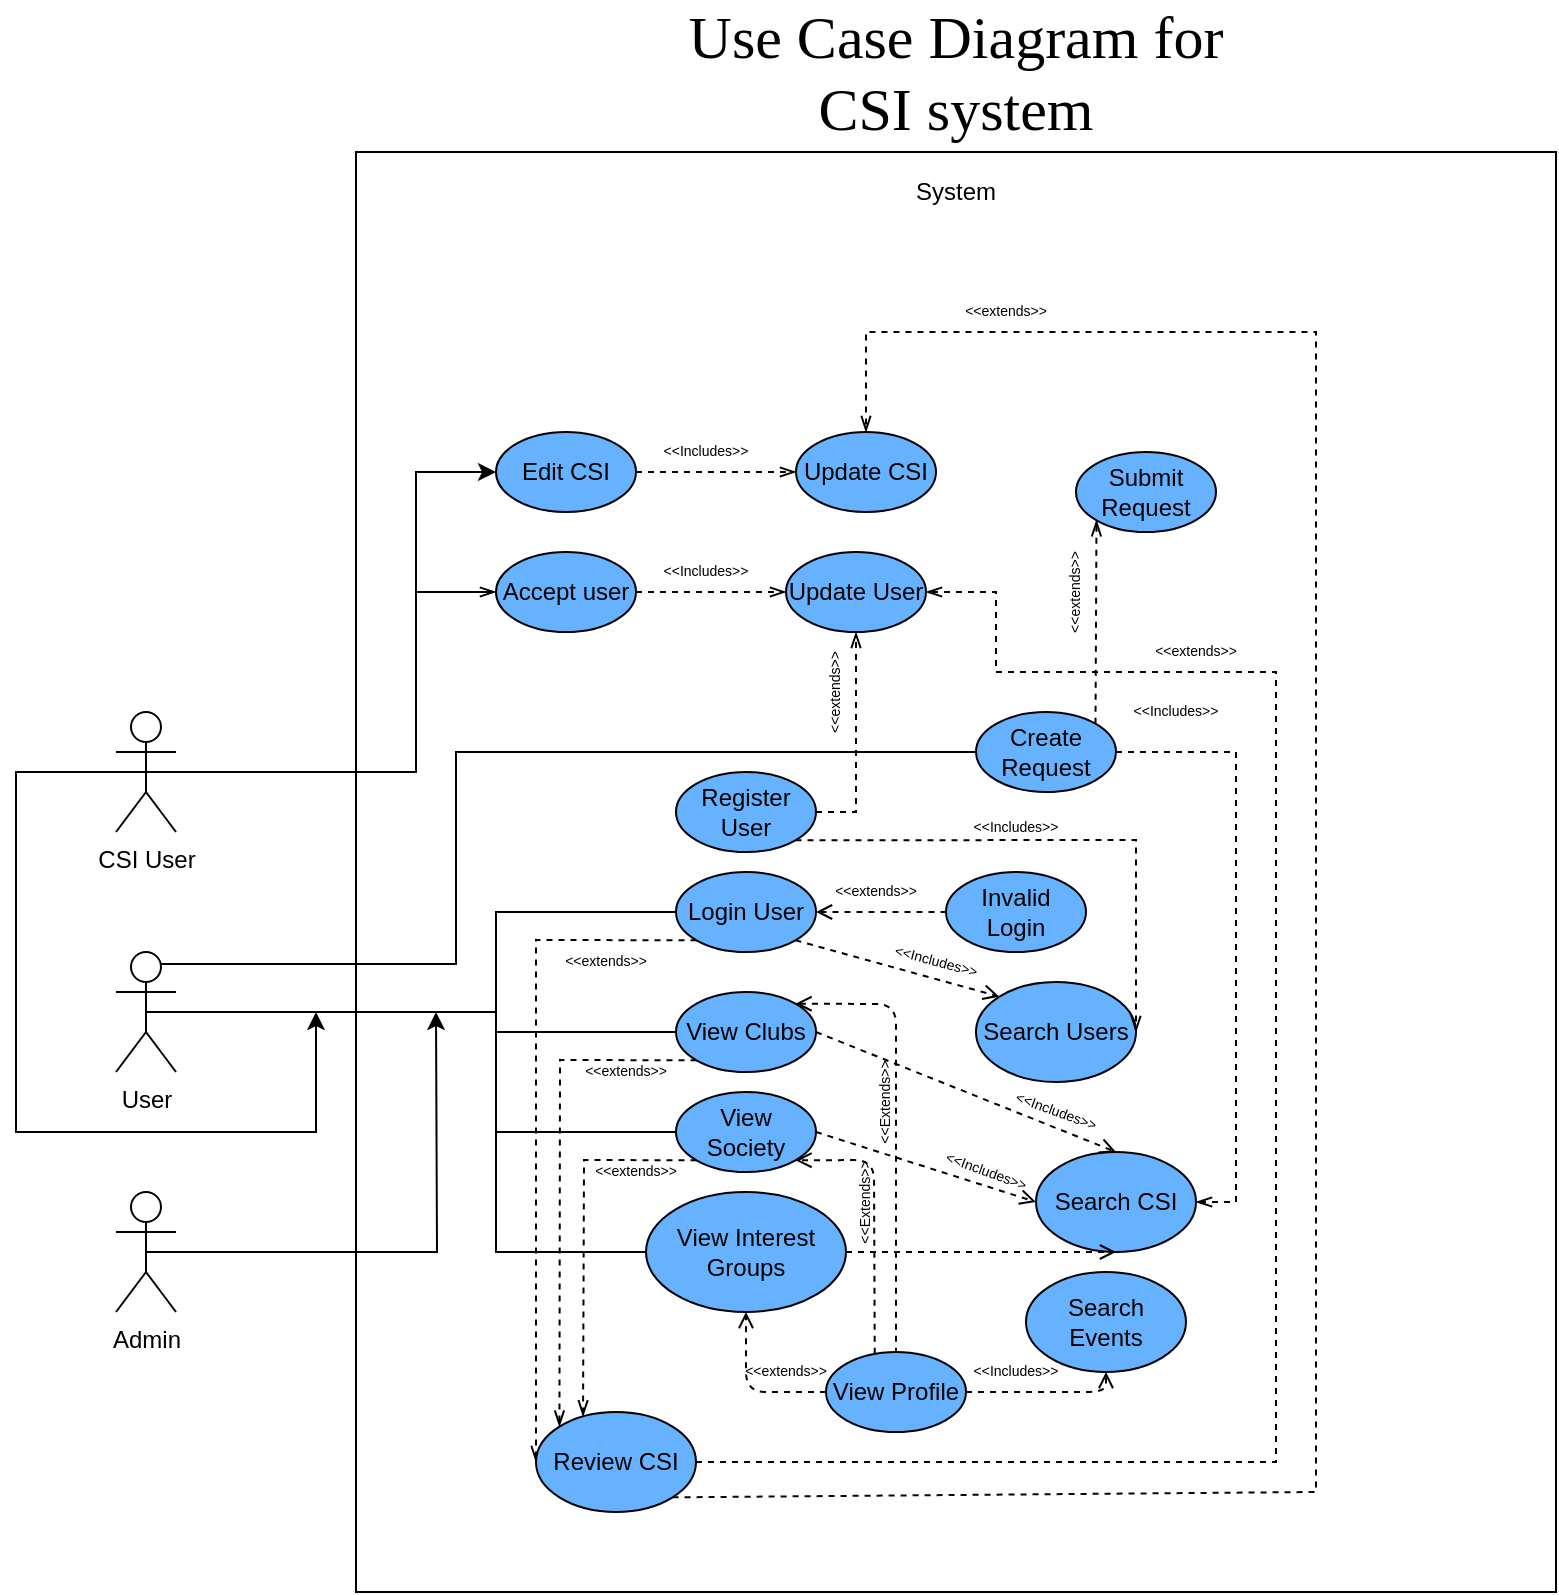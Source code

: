 <mxfile version="13.1.1" type="github">
  <diagram id="K0m3Yvn-BNH7TDLMjK33" name="Page-1">
    <mxGraphModel dx="1831" dy="1592" grid="1" gridSize="10" guides="1" tooltips="1" connect="1" arrows="1" fold="1" page="1" pageScale="1" pageWidth="850" pageHeight="1100" math="0" shadow="0">
      <root>
        <mxCell id="0" />
        <mxCell id="1" parent="0" />
        <mxCell id="szR2yDTY2ZWLf-qTvKoL-5" value="" style="rounded=0;whiteSpace=wrap;html=1;fillColor=#FFFFFF;" parent="1" vertex="1">
          <mxGeometry x="130" y="-200" width="600" height="720" as="geometry" />
        </mxCell>
        <mxCell id="CI1X7om16eXyi5wUVuE_-8" style="edgeStyle=orthogonalEdgeStyle;rounded=0;orthogonalLoop=1;jettySize=auto;html=1;exitX=0.75;exitY=0.1;exitDx=0;exitDy=0;exitPerimeter=0;entryX=0;entryY=0.5;entryDx=0;entryDy=0;endArrow=none;endFill=0;fontFamily=Times New Roman;fontSize=30;" edge="1" parent="1" source="szR2yDTY2ZWLf-qTvKoL-1" target="CI1X7om16eXyi5wUVuE_-6">
          <mxGeometry relative="1" as="geometry">
            <Array as="points">
              <mxPoint x="180" y="206" />
              <mxPoint x="180" y="100" />
            </Array>
          </mxGeometry>
        </mxCell>
        <mxCell id="szR2yDTY2ZWLf-qTvKoL-1" value="User" style="shape=umlActor;verticalLabelPosition=bottom;labelBackgroundColor=#ffffff;verticalAlign=top;html=1;outlineConnect=0;" parent="1" vertex="1">
          <mxGeometry x="10" y="200" width="30" height="60" as="geometry" />
        </mxCell>
        <mxCell id="szR2yDTY2ZWLf-qTvKoL-6" value="System" style="text;html=1;strokeColor=none;fillColor=none;align=center;verticalAlign=middle;whiteSpace=wrap;rounded=0;" parent="1" vertex="1">
          <mxGeometry x="410" y="-190" width="40" height="20" as="geometry" />
        </mxCell>
        <mxCell id="CI1X7om16eXyi5wUVuE_-42" style="edgeStyle=none;rounded=0;orthogonalLoop=1;jettySize=auto;html=1;exitX=0;exitY=1;exitDx=0;exitDy=0;entryX=0;entryY=0.5;entryDx=0;entryDy=0;dashed=1;endArrow=openThin;endFill=0;fontFamily=Times New Roman;fontSize=30;" edge="1" parent="1" source="szR2yDTY2ZWLf-qTvKoL-7" target="CI1X7om16eXyi5wUVuE_-35">
          <mxGeometry relative="1" as="geometry">
            <Array as="points">
              <mxPoint x="220" y="194" />
            </Array>
          </mxGeometry>
        </mxCell>
        <mxCell id="szR2yDTY2ZWLf-qTvKoL-7" value="Login User" style="ellipse;whiteSpace=wrap;html=1;fillColor=#66B2FF;" parent="1" vertex="1">
          <mxGeometry x="290" y="160" width="70" height="40" as="geometry" />
        </mxCell>
        <mxCell id="szR2yDTY2ZWLf-qTvKoL-8" value="" style="endArrow=none;html=1;exitX=0.5;exitY=0.5;exitDx=0;exitDy=0;exitPerimeter=0;entryX=0;entryY=0.5;entryDx=0;entryDy=0;rounded=0;" parent="1" source="szR2yDTY2ZWLf-qTvKoL-1" target="szR2yDTY2ZWLf-qTvKoL-7" edge="1">
          <mxGeometry width="50" height="50" relative="1" as="geometry">
            <mxPoint x="180" y="280" as="sourcePoint" />
            <mxPoint x="230" y="230" as="targetPoint" />
            <Array as="points">
              <mxPoint x="200" y="230" />
              <mxPoint x="200" y="180" />
            </Array>
          </mxGeometry>
        </mxCell>
        <mxCell id="szR2yDTY2ZWLf-qTvKoL-9" value="Invalid&lt;br&gt;Login" style="ellipse;whiteSpace=wrap;html=1;fillColor=#66B2FF;" parent="1" vertex="1">
          <mxGeometry x="425" y="160" width="70" height="40" as="geometry" />
        </mxCell>
        <mxCell id="szR2yDTY2ZWLf-qTvKoL-10" value="" style="endArrow=none;dashed=1;html=1;exitX=1;exitY=0.5;exitDx=0;exitDy=0;entryX=0;entryY=0.5;entryDx=0;entryDy=0;startArrow=open;startFill=0;" parent="1" source="szR2yDTY2ZWLf-qTvKoL-7" target="szR2yDTY2ZWLf-qTvKoL-9" edge="1">
          <mxGeometry width="50" height="50" relative="1" as="geometry">
            <mxPoint x="400" y="420" as="sourcePoint" />
            <mxPoint x="450" y="370" as="targetPoint" />
          </mxGeometry>
        </mxCell>
        <mxCell id="szR2yDTY2ZWLf-qTvKoL-11" value="&amp;lt;&amp;lt;extends&amp;gt;&amp;gt;" style="text;html=1;strokeColor=none;fillColor=none;align=center;verticalAlign=middle;whiteSpace=wrap;rounded=0;fontSize=7;" parent="1" vertex="1">
          <mxGeometry x="370" y="160" width="40" height="20" as="geometry" />
        </mxCell>
        <mxCell id="CI1X7om16eXyi5wUVuE_-44" style="edgeStyle=none;rounded=0;orthogonalLoop=1;jettySize=auto;html=1;exitX=0;exitY=1;exitDx=0;exitDy=0;entryX=0;entryY=0;entryDx=0;entryDy=0;dashed=1;endArrow=openThin;endFill=0;fontFamily=Times New Roman;fontSize=30;" edge="1" parent="1" source="szR2yDTY2ZWLf-qTvKoL-12" target="CI1X7om16eXyi5wUVuE_-35">
          <mxGeometry relative="1" as="geometry">
            <Array as="points">
              <mxPoint x="232" y="254" />
            </Array>
          </mxGeometry>
        </mxCell>
        <mxCell id="szR2yDTY2ZWLf-qTvKoL-12" value="View Clubs" style="ellipse;whiteSpace=wrap;html=1;fillColor=#66B2FF;" parent="1" vertex="1">
          <mxGeometry x="290" y="220" width="70" height="40" as="geometry" />
        </mxCell>
        <mxCell id="CI1X7om16eXyi5wUVuE_-47" style="edgeStyle=none;rounded=0;orthogonalLoop=1;jettySize=auto;html=1;exitX=0;exitY=1;exitDx=0;exitDy=0;entryX=0.294;entryY=0.043;entryDx=0;entryDy=0;entryPerimeter=0;dashed=1;endArrow=openThin;endFill=0;fontFamily=Times New Roman;fontSize=30;" edge="1" parent="1" source="szR2yDTY2ZWLf-qTvKoL-13" target="CI1X7om16eXyi5wUVuE_-35">
          <mxGeometry relative="1" as="geometry">
            <Array as="points">
              <mxPoint x="244" y="304" />
            </Array>
          </mxGeometry>
        </mxCell>
        <mxCell id="szR2yDTY2ZWLf-qTvKoL-13" value="View Society" style="ellipse;whiteSpace=wrap;html=1;fillColor=#66B2FF;" parent="1" vertex="1">
          <mxGeometry x="290" y="270" width="70" height="40" as="geometry" />
        </mxCell>
        <mxCell id="szR2yDTY2ZWLf-qTvKoL-14" value="View Interest Groups" style="ellipse;whiteSpace=wrap;html=1;fillColor=#66B2FF;" parent="1" vertex="1">
          <mxGeometry x="275" y="320" width="100" height="60" as="geometry" />
        </mxCell>
        <mxCell id="szR2yDTY2ZWLf-qTvKoL-15" value="" style="endArrow=none;html=1;fontSize=10;entryX=0;entryY=0.5;entryDx=0;entryDy=0;rounded=0;" parent="1" target="szR2yDTY2ZWLf-qTvKoL-14" edge="1">
          <mxGeometry width="50" height="50" relative="1" as="geometry">
            <mxPoint x="200" y="230" as="sourcePoint" />
            <mxPoint x="450" y="370" as="targetPoint" />
            <Array as="points">
              <mxPoint x="200" y="350" />
            </Array>
          </mxGeometry>
        </mxCell>
        <mxCell id="szR2yDTY2ZWLf-qTvKoL-16" value="" style="endArrow=none;html=1;fontSize=10;exitX=0;exitY=0.5;exitDx=0;exitDy=0;" parent="1" source="szR2yDTY2ZWLf-qTvKoL-13" edge="1">
          <mxGeometry width="50" height="50" relative="1" as="geometry">
            <mxPoint x="400" y="420" as="sourcePoint" />
            <mxPoint x="200" y="290" as="targetPoint" />
          </mxGeometry>
        </mxCell>
        <mxCell id="szR2yDTY2ZWLf-qTvKoL-17" value="" style="endArrow=none;html=1;fontSize=10;exitX=0;exitY=0.5;exitDx=0;exitDy=0;" parent="1" source="szR2yDTY2ZWLf-qTvKoL-12" edge="1">
          <mxGeometry width="50" height="50" relative="1" as="geometry">
            <mxPoint x="400" y="420" as="sourcePoint" />
            <mxPoint x="200" y="240" as="targetPoint" />
          </mxGeometry>
        </mxCell>
        <mxCell id="szR2yDTY2ZWLf-qTvKoL-18" value="&lt;font style=&quot;font-size: 12px&quot;&gt;&lt;font style=&quot;font-size: 12px&quot;&gt;S&lt;/font&gt;earch Users&lt;/font&gt;" style="ellipse;whiteSpace=wrap;html=1;fillColor=#66B2FF;fontSize=10;" parent="1" vertex="1">
          <mxGeometry x="440" y="215" width="80" height="50" as="geometry" />
        </mxCell>
        <mxCell id="szR2yDTY2ZWLf-qTvKoL-19" value="" style="endArrow=open;html=1;fontSize=10;exitX=1;exitY=1;exitDx=0;exitDy=0;entryX=0;entryY=0;entryDx=0;entryDy=0;dashed=1;endFill=0;" parent="1" source="szR2yDTY2ZWLf-qTvKoL-7" target="szR2yDTY2ZWLf-qTvKoL-18" edge="1">
          <mxGeometry width="50" height="50" relative="1" as="geometry">
            <mxPoint x="400" y="420" as="sourcePoint" />
            <mxPoint x="450" y="370" as="targetPoint" />
          </mxGeometry>
        </mxCell>
        <mxCell id="szR2yDTY2ZWLf-qTvKoL-20" value="&amp;lt;&amp;lt;Includes&amp;gt;&amp;gt;" style="text;html=1;strokeColor=none;fillColor=none;align=center;verticalAlign=middle;whiteSpace=wrap;rounded=0;fontSize=7;rotation=15;" parent="1" vertex="1">
          <mxGeometry x="400" y="195" width="40" height="20" as="geometry" />
        </mxCell>
        <mxCell id="szR2yDTY2ZWLf-qTvKoL-21" value="&lt;font style=&quot;font-size: 12px&quot;&gt;&lt;font style=&quot;font-size: 12px&quot;&gt;S&lt;/font&gt;earch CSI&lt;/font&gt;" style="ellipse;whiteSpace=wrap;html=1;fillColor=#66B2FF;fontSize=10;" parent="1" vertex="1">
          <mxGeometry x="470" y="300" width="80" height="50" as="geometry" />
        </mxCell>
        <mxCell id="szR2yDTY2ZWLf-qTvKoL-22" value="" style="endArrow=open;dashed=1;html=1;fontSize=10;exitX=1;exitY=0.5;exitDx=0;exitDy=0;entryX=0.5;entryY=0;entryDx=0;entryDy=0;endFill=0;" parent="1" source="szR2yDTY2ZWLf-qTvKoL-12" target="szR2yDTY2ZWLf-qTvKoL-21" edge="1">
          <mxGeometry width="50" height="50" relative="1" as="geometry">
            <mxPoint x="330" y="310" as="sourcePoint" />
            <mxPoint x="380" y="260" as="targetPoint" />
          </mxGeometry>
        </mxCell>
        <mxCell id="szR2yDTY2ZWLf-qTvKoL-23" value="&amp;lt;&amp;lt;Includes&amp;gt;&amp;gt;" style="text;html=1;strokeColor=none;fillColor=none;align=center;verticalAlign=middle;whiteSpace=wrap;rounded=0;fontSize=7;rotation=20;" parent="1" vertex="1">
          <mxGeometry x="460" y="270" width="40" height="20" as="geometry" />
        </mxCell>
        <mxCell id="szR2yDTY2ZWLf-qTvKoL-24" value="" style="endArrow=open;dashed=1;html=1;fontSize=10;exitX=1;exitY=0.5;exitDx=0;exitDy=0;entryX=0;entryY=0.5;entryDx=0;entryDy=0;endFill=0;" parent="1" source="szR2yDTY2ZWLf-qTvKoL-13" target="szR2yDTY2ZWLf-qTvKoL-21" edge="1">
          <mxGeometry width="50" height="50" relative="1" as="geometry">
            <mxPoint x="330" y="310" as="sourcePoint" />
            <mxPoint x="380" y="260" as="targetPoint" />
          </mxGeometry>
        </mxCell>
        <mxCell id="szR2yDTY2ZWLf-qTvKoL-25" value="&amp;lt;&amp;lt;Includes&amp;gt;&amp;gt;" style="text;html=1;strokeColor=none;fillColor=none;align=center;verticalAlign=middle;whiteSpace=wrap;rounded=0;fontSize=7;rotation=20;" parent="1" vertex="1">
          <mxGeometry x="425" y="300" width="40" height="20" as="geometry" />
        </mxCell>
        <mxCell id="szR2yDTY2ZWLf-qTvKoL-26" value="" style="endArrow=open;dashed=1;html=1;fontSize=9;exitX=1;exitY=0.5;exitDx=0;exitDy=0;entryX=0.5;entryY=1;entryDx=0;entryDy=0;endFill=0;" parent="1" source="szR2yDTY2ZWLf-qTvKoL-14" target="szR2yDTY2ZWLf-qTvKoL-21" edge="1">
          <mxGeometry width="50" height="50" relative="1" as="geometry">
            <mxPoint x="510" y="430" as="sourcePoint" />
            <mxPoint x="560" y="380" as="targetPoint" />
          </mxGeometry>
        </mxCell>
        <mxCell id="szR2yDTY2ZWLf-qTvKoL-28" value="View Profile" style="ellipse;whiteSpace=wrap;html=1;fillColor=#66B2FF;" parent="1" vertex="1">
          <mxGeometry x="365" y="400" width="70" height="40" as="geometry" />
        </mxCell>
        <mxCell id="szR2yDTY2ZWLf-qTvKoL-29" value="" style="endArrow=none;dashed=1;html=1;fontSize=9;exitX=1;exitY=0;exitDx=0;exitDy=0;startArrow=open;startFill=0;" parent="1" source="szR2yDTY2ZWLf-qTvKoL-12" edge="1">
          <mxGeometry width="50" height="50" relative="1" as="geometry">
            <mxPoint x="450" y="420" as="sourcePoint" />
            <mxPoint x="400" y="400" as="targetPoint" />
            <Array as="points">
              <mxPoint x="400" y="226" />
            </Array>
          </mxGeometry>
        </mxCell>
        <mxCell id="szR2yDTY2ZWLf-qTvKoL-30" value="&amp;lt;&amp;lt;Extends&amp;gt;&amp;gt;" style="text;html=1;strokeColor=none;fillColor=none;align=center;verticalAlign=middle;whiteSpace=wrap;rounded=0;fontSize=7;rotation=-90;" parent="1" vertex="1">
          <mxGeometry x="375" y="265" width="40" height="20" as="geometry" />
        </mxCell>
        <mxCell id="szR2yDTY2ZWLf-qTvKoL-32" value="" style="endArrow=open;dashed=1;html=1;fontSize=7;entryX=1;entryY=1;entryDx=0;entryDy=0;exitX=0.348;exitY=0.022;exitDx=0;exitDy=0;exitPerimeter=0;endFill=0;rounded=1;" parent="1" source="szR2yDTY2ZWLf-qTvKoL-28" target="szR2yDTY2ZWLf-qTvKoL-13" edge="1">
          <mxGeometry width="50" height="50" relative="1" as="geometry">
            <mxPoint x="160" y="440" as="sourcePoint" />
            <mxPoint x="210" y="390" as="targetPoint" />
            <Array as="points">
              <mxPoint x="389" y="304" />
            </Array>
          </mxGeometry>
        </mxCell>
        <mxCell id="szR2yDTY2ZWLf-qTvKoL-33" value="&amp;lt;&amp;lt;Extends&amp;gt;&amp;gt;" style="text;html=1;strokeColor=none;fillColor=none;align=center;verticalAlign=middle;whiteSpace=wrap;rounded=0;fontSize=7;rotation=-90;" parent="1" vertex="1">
          <mxGeometry x="365" y="315" width="40" height="20" as="geometry" />
        </mxCell>
        <mxCell id="szR2yDTY2ZWLf-qTvKoL-34" value="" style="endArrow=open;dashed=1;html=1;fontSize=7;entryX=0.5;entryY=1;entryDx=0;entryDy=0;exitX=0;exitY=0.5;exitDx=0;exitDy=0;startArrow=none;startFill=0;endFill=0;" parent="1" source="szR2yDTY2ZWLf-qTvKoL-28" target="szR2yDTY2ZWLf-qTvKoL-14" edge="1">
          <mxGeometry width="50" height="50" relative="1" as="geometry">
            <mxPoint x="275" y="470" as="sourcePoint" />
            <mxPoint x="325" y="420" as="targetPoint" />
            <Array as="points">
              <mxPoint x="325" y="420" />
            </Array>
          </mxGeometry>
        </mxCell>
        <mxCell id="szR2yDTY2ZWLf-qTvKoL-36" value="&amp;lt;&amp;lt;extends&amp;gt;&amp;gt;" style="text;html=1;strokeColor=none;fillColor=none;align=center;verticalAlign=middle;whiteSpace=wrap;rounded=0;fontSize=7;rotation=0;" parent="1" vertex="1">
          <mxGeometry x="325" y="400" width="40" height="20" as="geometry" />
        </mxCell>
        <mxCell id="szR2yDTY2ZWLf-qTvKoL-37" value="&lt;font style=&quot;font-size: 12px&quot;&gt;&lt;font style=&quot;font-size: 12px&quot;&gt;S&lt;/font&gt;earch&lt;br&gt;Events&lt;br&gt;&lt;/font&gt;" style="ellipse;whiteSpace=wrap;html=1;fillColor=#66B2FF;fontSize=10;" parent="1" vertex="1">
          <mxGeometry x="465" y="360" width="80" height="50" as="geometry" />
        </mxCell>
        <mxCell id="szR2yDTY2ZWLf-qTvKoL-38" value="" style="endArrow=open;dashed=1;html=1;fontSize=7;exitX=1;exitY=0.5;exitDx=0;exitDy=0;entryX=0.5;entryY=1;entryDx=0;entryDy=0;startArrow=none;startFill=0;endFill=0;" parent="1" source="szR2yDTY2ZWLf-qTvKoL-28" target="szR2yDTY2ZWLf-qTvKoL-37" edge="1">
          <mxGeometry width="50" height="50" relative="1" as="geometry">
            <mxPoint x="450" y="490" as="sourcePoint" />
            <mxPoint x="500" y="440" as="targetPoint" />
            <Array as="points">
              <mxPoint x="505" y="420" />
            </Array>
          </mxGeometry>
        </mxCell>
        <mxCell id="szR2yDTY2ZWLf-qTvKoL-39" value="&amp;lt;&amp;lt;Includes&amp;gt;&amp;gt;" style="text;html=1;strokeColor=none;fillColor=none;align=center;verticalAlign=middle;whiteSpace=wrap;rounded=0;fontSize=7;rotation=0;" parent="1" vertex="1">
          <mxGeometry x="440" y="400" width="40" height="20" as="geometry" />
        </mxCell>
        <mxCell id="CI1X7om16eXyi5wUVuE_-2" style="edgeStyle=orthogonalEdgeStyle;rounded=0;orthogonalLoop=1;jettySize=auto;html=1;exitX=0.5;exitY=0.5;exitDx=0;exitDy=0;exitPerimeter=0;endArrow=classic;endFill=1;fontFamily=Times New Roman;fontSize=30;" edge="1" parent="1" source="CI1X7om16eXyi5wUVuE_-1">
          <mxGeometry relative="1" as="geometry">
            <mxPoint x="170" y="230" as="targetPoint" />
          </mxGeometry>
        </mxCell>
        <mxCell id="CI1X7om16eXyi5wUVuE_-1" value="Admin" style="shape=umlActor;verticalLabelPosition=bottom;labelBackgroundColor=#ffffff;verticalAlign=top;html=1;outlineConnect=0;" vertex="1" parent="1">
          <mxGeometry x="10" y="320" width="30" height="60" as="geometry" />
        </mxCell>
        <mxCell id="CI1X7om16eXyi5wUVuE_-7" style="edgeStyle=orthogonalEdgeStyle;rounded=0;orthogonalLoop=1;jettySize=auto;html=1;exitX=0.5;exitY=0.5;exitDx=0;exitDy=0;exitPerimeter=0;endArrow=classic;endFill=1;fontFamily=Times New Roman;fontSize=30;" edge="1" parent="1" source="CI1X7om16eXyi5wUVuE_-3">
          <mxGeometry relative="1" as="geometry">
            <mxPoint x="110" y="230" as="targetPoint" />
            <Array as="points">
              <mxPoint x="-40" y="110" />
              <mxPoint x="-40" y="290" />
              <mxPoint x="110" y="290" />
            </Array>
          </mxGeometry>
        </mxCell>
        <mxCell id="CI1X7om16eXyi5wUVuE_-19" style="edgeStyle=none;rounded=0;orthogonalLoop=1;jettySize=auto;html=1;exitX=0.5;exitY=0.5;exitDx=0;exitDy=0;exitPerimeter=0;entryX=0;entryY=0.5;entryDx=0;entryDy=0;endArrow=openThin;endFill=0;fontFamily=Times New Roman;fontSize=30;" edge="1" parent="1" source="CI1X7om16eXyi5wUVuE_-3" target="CI1X7om16eXyi5wUVuE_-17">
          <mxGeometry relative="1" as="geometry">
            <Array as="points">
              <mxPoint x="160" y="110" />
              <mxPoint x="160" y="20" />
            </Array>
          </mxGeometry>
        </mxCell>
        <mxCell id="CI1X7om16eXyi5wUVuE_-3" value="CSI User" style="shape=umlActor;verticalLabelPosition=bottom;labelBackgroundColor=#ffffff;verticalAlign=top;html=1;outlineConnect=0;" vertex="1" parent="1">
          <mxGeometry x="10" y="80" width="30" height="60" as="geometry" />
        </mxCell>
        <mxCell id="CI1X7om16eXyi5wUVuE_-10" style="edgeStyle=orthogonalEdgeStyle;rounded=0;orthogonalLoop=1;jettySize=auto;html=1;exitX=1;exitY=0.5;exitDx=0;exitDy=0;entryX=1;entryY=0.5;entryDx=0;entryDy=0;endArrow=openThin;endFill=0;fontFamily=Times New Roman;fontSize=30;dashed=1;" edge="1" parent="1" source="CI1X7om16eXyi5wUVuE_-6" target="szR2yDTY2ZWLf-qTvKoL-21">
          <mxGeometry relative="1" as="geometry" />
        </mxCell>
        <mxCell id="CI1X7om16eXyi5wUVuE_-15" style="rounded=0;orthogonalLoop=1;jettySize=auto;html=1;exitX=1;exitY=0;exitDx=0;exitDy=0;entryX=0;entryY=1;entryDx=0;entryDy=0;dashed=1;endArrow=openThin;endFill=0;fontFamily=Times New Roman;fontSize=30;" edge="1" parent="1" source="CI1X7om16eXyi5wUVuE_-6" target="CI1X7om16eXyi5wUVuE_-13">
          <mxGeometry relative="1" as="geometry" />
        </mxCell>
        <mxCell id="CI1X7om16eXyi5wUVuE_-6" value="Create Request" style="ellipse;whiteSpace=wrap;html=1;fillColor=#66B2FF;" vertex="1" parent="1">
          <mxGeometry x="440" y="80" width="70" height="40" as="geometry" />
        </mxCell>
        <mxCell id="CI1X7om16eXyi5wUVuE_-11" value="&amp;lt;&amp;lt;Includes&amp;gt;&amp;gt;" style="text;html=1;strokeColor=none;fillColor=none;align=center;verticalAlign=middle;whiteSpace=wrap;rounded=0;fontSize=7;rotation=0;" vertex="1" parent="1">
          <mxGeometry x="520" y="70" width="40" height="20" as="geometry" />
        </mxCell>
        <mxCell id="CI1X7om16eXyi5wUVuE_-13" value="Submit Request" style="ellipse;whiteSpace=wrap;html=1;fillColor=#66B2FF;" vertex="1" parent="1">
          <mxGeometry x="490" y="-50" width="70" height="40" as="geometry" />
        </mxCell>
        <mxCell id="CI1X7om16eXyi5wUVuE_-16" value="&amp;lt;&amp;lt;extends&amp;gt;&amp;gt;" style="text;html=1;strokeColor=none;fillColor=none;align=center;verticalAlign=middle;whiteSpace=wrap;rounded=0;fontSize=7;rotation=-90;" vertex="1" parent="1">
          <mxGeometry x="470" y="10" width="40" height="20" as="geometry" />
        </mxCell>
        <mxCell id="CI1X7om16eXyi5wUVuE_-26" style="edgeStyle=none;rounded=0;orthogonalLoop=1;jettySize=auto;html=1;exitX=1;exitY=0.5;exitDx=0;exitDy=0;entryX=0;entryY=0.5;entryDx=0;entryDy=0;dashed=1;endArrow=openThin;endFill=0;fontFamily=Times New Roman;fontSize=30;" edge="1" parent="1" source="CI1X7om16eXyi5wUVuE_-17" target="CI1X7om16eXyi5wUVuE_-25">
          <mxGeometry relative="1" as="geometry" />
        </mxCell>
        <mxCell id="CI1X7om16eXyi5wUVuE_-17" value="Accept user" style="ellipse;whiteSpace=wrap;html=1;fillColor=#66B2FF;" vertex="1" parent="1">
          <mxGeometry x="200" width="70" height="40" as="geometry" />
        </mxCell>
        <mxCell id="CI1X7om16eXyi5wUVuE_-23" style="edgeStyle=none;rounded=0;orthogonalLoop=1;jettySize=auto;html=1;exitX=1;exitY=0.5;exitDx=0;exitDy=0;entryX=0;entryY=0.5;entryDx=0;entryDy=0;endArrow=openThin;endFill=0;fontFamily=Times New Roman;fontSize=30;dashed=1;" edge="1" parent="1" source="CI1X7om16eXyi5wUVuE_-20" target="CI1X7om16eXyi5wUVuE_-22">
          <mxGeometry relative="1" as="geometry" />
        </mxCell>
        <mxCell id="CI1X7om16eXyi5wUVuE_-20" value="Edit CSI" style="ellipse;whiteSpace=wrap;html=1;fillColor=#66B2FF;" vertex="1" parent="1">
          <mxGeometry x="200" y="-60" width="70" height="40" as="geometry" />
        </mxCell>
        <mxCell id="CI1X7om16eXyi5wUVuE_-21" value="" style="endArrow=classic;html=1;fontFamily=Times New Roman;fontSize=30;entryX=0;entryY=0.5;entryDx=0;entryDy=0;rounded=0;" edge="1" parent="1" target="CI1X7om16eXyi5wUVuE_-20">
          <mxGeometry width="50" height="50" relative="1" as="geometry">
            <mxPoint x="160" y="20" as="sourcePoint" />
            <mxPoint x="450" y="40" as="targetPoint" />
            <Array as="points">
              <mxPoint x="160" y="-40" />
            </Array>
          </mxGeometry>
        </mxCell>
        <mxCell id="CI1X7om16eXyi5wUVuE_-22" value="Update CSI" style="ellipse;whiteSpace=wrap;html=1;fillColor=#66B2FF;" vertex="1" parent="1">
          <mxGeometry x="350" y="-60" width="70" height="40" as="geometry" />
        </mxCell>
        <mxCell id="CI1X7om16eXyi5wUVuE_-24" value="&amp;lt;&amp;lt;Includes&amp;gt;&amp;gt;" style="text;html=1;strokeColor=none;fillColor=none;align=center;verticalAlign=middle;whiteSpace=wrap;rounded=0;fontSize=7;rotation=0;" vertex="1" parent="1">
          <mxGeometry x="285" y="-60" width="40" height="20" as="geometry" />
        </mxCell>
        <mxCell id="CI1X7om16eXyi5wUVuE_-25" value="Update User" style="ellipse;whiteSpace=wrap;html=1;fillColor=#66B2FF;" vertex="1" parent="1">
          <mxGeometry x="345" width="70" height="40" as="geometry" />
        </mxCell>
        <mxCell id="CI1X7om16eXyi5wUVuE_-27" value="&amp;lt;&amp;lt;Includes&amp;gt;&amp;gt;" style="text;html=1;strokeColor=none;fillColor=none;align=center;verticalAlign=middle;whiteSpace=wrap;rounded=0;fontSize=7;rotation=0;" vertex="1" parent="1">
          <mxGeometry x="285" width="40" height="20" as="geometry" />
        </mxCell>
        <mxCell id="CI1X7om16eXyi5wUVuE_-31" style="edgeStyle=none;rounded=0;orthogonalLoop=1;jettySize=auto;html=1;exitX=1;exitY=1;exitDx=0;exitDy=0;entryX=1;entryY=0.5;entryDx=0;entryDy=0;dashed=1;endArrow=openThin;endFill=0;fontFamily=Times New Roman;fontSize=30;" edge="1" parent="1" source="CI1X7om16eXyi5wUVuE_-28" target="szR2yDTY2ZWLf-qTvKoL-18">
          <mxGeometry relative="1" as="geometry">
            <Array as="points">
              <mxPoint x="520" y="144" />
            </Array>
          </mxGeometry>
        </mxCell>
        <mxCell id="CI1X7om16eXyi5wUVuE_-33" style="edgeStyle=none;rounded=0;orthogonalLoop=1;jettySize=auto;html=1;exitX=1;exitY=0.5;exitDx=0;exitDy=0;entryX=0.5;entryY=1;entryDx=0;entryDy=0;dashed=1;endArrow=openThin;endFill=0;fontFamily=Times New Roman;fontSize=30;" edge="1" parent="1" source="CI1X7om16eXyi5wUVuE_-28" target="CI1X7om16eXyi5wUVuE_-25">
          <mxGeometry relative="1" as="geometry">
            <Array as="points">
              <mxPoint x="380" y="130" />
            </Array>
          </mxGeometry>
        </mxCell>
        <mxCell id="CI1X7om16eXyi5wUVuE_-28" value="Register User" style="ellipse;whiteSpace=wrap;html=1;fillColor=#66B2FF;" vertex="1" parent="1">
          <mxGeometry x="290" y="110" width="70" height="40" as="geometry" />
        </mxCell>
        <mxCell id="CI1X7om16eXyi5wUVuE_-32" value="&amp;lt;&amp;lt;Includes&amp;gt;&amp;gt;" style="text;html=1;strokeColor=none;fillColor=none;align=center;verticalAlign=middle;whiteSpace=wrap;rounded=0;fontSize=7;rotation=0;" vertex="1" parent="1">
          <mxGeometry x="440" y="128" width="40" height="20" as="geometry" />
        </mxCell>
        <mxCell id="CI1X7om16eXyi5wUVuE_-34" value="&amp;lt;&amp;lt;extends&amp;gt;&amp;gt;" style="text;html=1;strokeColor=none;fillColor=none;align=center;verticalAlign=middle;whiteSpace=wrap;rounded=0;fontSize=7;rotation=-90;" vertex="1" parent="1">
          <mxGeometry x="350" y="60" width="40" height="20" as="geometry" />
        </mxCell>
        <mxCell id="CI1X7om16eXyi5wUVuE_-38" style="edgeStyle=none;rounded=0;orthogonalLoop=1;jettySize=auto;html=1;exitX=1;exitY=1;exitDx=0;exitDy=0;entryX=0.5;entryY=0;entryDx=0;entryDy=0;endArrow=openThin;endFill=0;fontFamily=Times New Roman;fontSize=30;dashed=1;" edge="1" parent="1" source="CI1X7om16eXyi5wUVuE_-35" target="CI1X7om16eXyi5wUVuE_-22">
          <mxGeometry relative="1" as="geometry">
            <Array as="points">
              <mxPoint x="610" y="470" />
              <mxPoint x="610" y="-110" />
              <mxPoint x="385" y="-110" />
            </Array>
          </mxGeometry>
        </mxCell>
        <mxCell id="CI1X7om16eXyi5wUVuE_-39" style="edgeStyle=none;rounded=0;orthogonalLoop=1;jettySize=auto;html=1;exitX=1;exitY=0.5;exitDx=0;exitDy=0;entryX=1;entryY=0.5;entryDx=0;entryDy=0;dashed=1;endArrow=openThin;endFill=0;fontFamily=Times New Roman;fontSize=30;" edge="1" parent="1" source="CI1X7om16eXyi5wUVuE_-35" target="CI1X7om16eXyi5wUVuE_-25">
          <mxGeometry relative="1" as="geometry">
            <Array as="points">
              <mxPoint x="590" y="455" />
              <mxPoint x="590" y="60" />
              <mxPoint x="450" y="60" />
              <mxPoint x="450" y="20" />
            </Array>
          </mxGeometry>
        </mxCell>
        <mxCell id="CI1X7om16eXyi5wUVuE_-35" value="&lt;span style=&quot;font-size: 12px&quot;&gt;Review CSI&lt;/span&gt;" style="ellipse;whiteSpace=wrap;html=1;fillColor=#66B2FF;fontSize=10;" vertex="1" parent="1">
          <mxGeometry x="220" y="430" width="80" height="50" as="geometry" />
        </mxCell>
        <mxCell id="CI1X7om16eXyi5wUVuE_-40" value="&amp;lt;&amp;lt;extends&amp;gt;&amp;gt;" style="text;html=1;strokeColor=none;fillColor=none;align=center;verticalAlign=middle;whiteSpace=wrap;rounded=0;fontSize=7;rotation=0;" vertex="1" parent="1">
          <mxGeometry x="435" y="-130" width="40" height="20" as="geometry" />
        </mxCell>
        <mxCell id="CI1X7om16eXyi5wUVuE_-41" value="&amp;lt;&amp;lt;extends&amp;gt;&amp;gt;" style="text;html=1;strokeColor=none;fillColor=none;align=center;verticalAlign=middle;whiteSpace=wrap;rounded=0;fontSize=7;rotation=0;" vertex="1" parent="1">
          <mxGeometry x="530" y="40" width="40" height="20" as="geometry" />
        </mxCell>
        <mxCell id="CI1X7om16eXyi5wUVuE_-43" value="&amp;lt;&amp;lt;extends&amp;gt;&amp;gt;" style="text;html=1;strokeColor=none;fillColor=none;align=center;verticalAlign=middle;whiteSpace=wrap;rounded=0;fontSize=7;rotation=0;" vertex="1" parent="1">
          <mxGeometry x="235" y="195" width="40" height="20" as="geometry" />
        </mxCell>
        <mxCell id="CI1X7om16eXyi5wUVuE_-45" value="&amp;lt;&amp;lt;extends&amp;gt;&amp;gt;" style="text;html=1;strokeColor=none;fillColor=none;align=center;verticalAlign=middle;whiteSpace=wrap;rounded=0;fontSize=7;" vertex="1" parent="1">
          <mxGeometry x="245" y="250" width="40" height="20" as="geometry" />
        </mxCell>
        <mxCell id="CI1X7om16eXyi5wUVuE_-48" value="&amp;lt;&amp;lt;extends&amp;gt;&amp;gt;" style="text;html=1;strokeColor=none;fillColor=none;align=center;verticalAlign=middle;whiteSpace=wrap;rounded=0;fontSize=7;" vertex="1" parent="1">
          <mxGeometry x="250" y="300" width="40" height="20" as="geometry" />
        </mxCell>
        <mxCell id="CI1X7om16eXyi5wUVuE_-49" value="Use Case Diagram for CSI system" style="text;html=1;strokeColor=none;fillColor=none;align=center;verticalAlign=middle;whiteSpace=wrap;rounded=0;fontFamily=Times New Roman;fontSize=30;" vertex="1" parent="1">
          <mxGeometry x="295" y="-250" width="270" height="20" as="geometry" />
        </mxCell>
      </root>
    </mxGraphModel>
  </diagram>
</mxfile>
